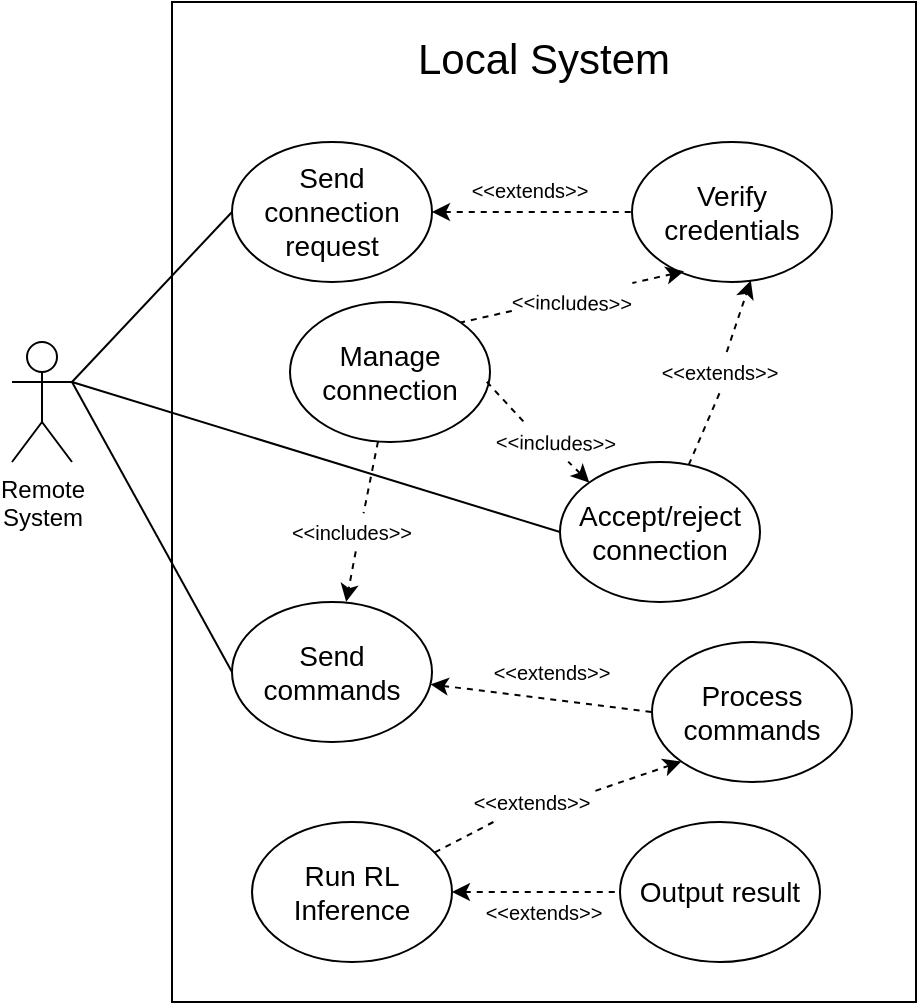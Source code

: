 <mxfile version="13.8.8" type="device"><diagram id="yKY5zshY0Kf7v4aiKJ1z" name="Page-1"><mxGraphModel dx="506" dy="381" grid="1" gridSize="10" guides="1" tooltips="1" connect="1" arrows="1" fold="1" page="1" pageScale="1" pageWidth="827" pageHeight="1169" math="0" shadow="0"><root><mxCell id="0"/><mxCell id="1" parent="0"/><mxCell id="ve_7SEL8PCiMIM_TJXDD-1" value="Local System" style="rounded=0;whiteSpace=wrap;html=1;fontSize=21;verticalAlign=top;spacingTop=9;" parent="1" vertex="1"><mxGeometry x="230" y="240" width="372" height="500" as="geometry"/></mxCell><mxCell id="ve_7SEL8PCiMIM_TJXDD-13" style="rounded=0;orthogonalLoop=1;jettySize=auto;html=1;exitX=1;exitY=0.333;exitDx=0;exitDy=0;exitPerimeter=0;entryX=0;entryY=0.5;entryDx=0;entryDy=0;fontSize=14;endArrow=none;endFill=0;" parent="1" source="ve_7SEL8PCiMIM_TJXDD-2" target="ve_7SEL8PCiMIM_TJXDD-7" edge="1"><mxGeometry relative="1" as="geometry"/></mxCell><mxCell id="ve_7SEL8PCiMIM_TJXDD-17" style="edgeStyle=none;rounded=0;orthogonalLoop=1;jettySize=auto;html=1;exitX=1;exitY=0.333;exitDx=0;exitDy=0;exitPerimeter=0;entryX=0;entryY=0.5;entryDx=0;entryDy=0;endArrow=none;endFill=0;fontSize=14;" parent="1" source="ve_7SEL8PCiMIM_TJXDD-2" target="ve_7SEL8PCiMIM_TJXDD-14" edge="1"><mxGeometry relative="1" as="geometry"/></mxCell><mxCell id="ve_7SEL8PCiMIM_TJXDD-2" value="Remote&lt;br&gt;System" style="shape=umlActor;verticalLabelPosition=bottom;verticalAlign=top;html=1;outlineConnect=0;" parent="1" vertex="1"><mxGeometry x="150" y="410" width="30" height="60" as="geometry"/></mxCell><mxCell id="ve_7SEL8PCiMIM_TJXDD-9" style="rounded=0;orthogonalLoop=1;jettySize=auto;html=1;entryX=0;entryY=0.5;entryDx=0;entryDy=0;fontSize=14;startArrow=classic;startFill=1;endArrow=none;endFill=0;dashed=1;" parent="1" source="ve_7SEL8PCiMIM_TJXDD-7" target="ve_7SEL8PCiMIM_TJXDD-8" edge="1"><mxGeometry relative="1" as="geometry"/></mxCell><mxCell id="ve_7SEL8PCiMIM_TJXDD-7" value="Send commands" style="ellipse;whiteSpace=wrap;html=1;fontSize=14;" parent="1" vertex="1"><mxGeometry x="260" y="540" width="100" height="70" as="geometry"/></mxCell><mxCell id="ve_7SEL8PCiMIM_TJXDD-11" style="rounded=0;orthogonalLoop=1;jettySize=auto;html=1;entryX=0.906;entryY=0.223;entryDx=0;entryDy=0;fontSize=14;startArrow=none;startFill=0;endArrow=none;endFill=0;dashed=1;entryPerimeter=0;" parent="1" source="ve_7SEL8PCiMIM_TJXDD-25" target="ve_7SEL8PCiMIM_TJXDD-10" edge="1"><mxGeometry relative="1" as="geometry"/></mxCell><mxCell id="ve_7SEL8PCiMIM_TJXDD-8" value="Process commands" style="ellipse;whiteSpace=wrap;html=1;fontSize=14;" parent="1" vertex="1"><mxGeometry x="470" y="560" width="100" height="70" as="geometry"/></mxCell><mxCell id="_I61x6Bs16OH_55lIGDx-16" style="edgeStyle=none;rounded=0;orthogonalLoop=1;jettySize=auto;html=1;entryX=0;entryY=0.5;entryDx=0;entryDy=0;shadow=0;startArrow=classic;startFill=1;endArrow=none;endFill=0;dashed=1;" edge="1" parent="1" source="ve_7SEL8PCiMIM_TJXDD-10" target="_I61x6Bs16OH_55lIGDx-14"><mxGeometry relative="1" as="geometry"/></mxCell><mxCell id="ve_7SEL8PCiMIM_TJXDD-10" value="Run RL Inference" style="ellipse;whiteSpace=wrap;html=1;fontSize=14;" parent="1" vertex="1"><mxGeometry x="270" y="650" width="100" height="70" as="geometry"/></mxCell><mxCell id="ve_7SEL8PCiMIM_TJXDD-16" style="edgeStyle=none;rounded=0;orthogonalLoop=1;jettySize=auto;html=1;endArrow=none;endFill=0;fontSize=14;startArrow=classic;startFill=1;dashed=1;" parent="1" source="ve_7SEL8PCiMIM_TJXDD-14" target="ve_7SEL8PCiMIM_TJXDD-15" edge="1"><mxGeometry relative="1" as="geometry"/></mxCell><mxCell id="ve_7SEL8PCiMIM_TJXDD-14" value="Send connection request" style="ellipse;whiteSpace=wrap;html=1;fontSize=14;" parent="1" vertex="1"><mxGeometry x="260" y="310" width="100" height="70" as="geometry"/></mxCell><mxCell id="ve_7SEL8PCiMIM_TJXDD-19" style="edgeStyle=none;rounded=0;orthogonalLoop=1;jettySize=auto;html=1;exitX=0;exitY=0.75;exitDx=0;exitDy=0;entryX=1;entryY=0;entryDx=0;entryDy=0;endArrow=none;endFill=0;fontSize=14;startArrow=none;startFill=0;dashed=1;" parent="1" source="ve_7SEL8PCiMIM_TJXDD-23" target="ve_7SEL8PCiMIM_TJXDD-18" edge="1"><mxGeometry relative="1" as="geometry"/></mxCell><mxCell id="ve_7SEL8PCiMIM_TJXDD-15" value="Verify credentials" style="ellipse;whiteSpace=wrap;html=1;fontSize=14;" parent="1" vertex="1"><mxGeometry x="460" y="310" width="100" height="70" as="geometry"/></mxCell><mxCell id="ve_7SEL8PCiMIM_TJXDD-20" style="edgeStyle=none;rounded=0;orthogonalLoop=1;jettySize=auto;html=1;exitX=0.547;exitY=0.984;exitDx=0;exitDy=0;entryX=0.571;entryY=-0.001;entryDx=0;entryDy=0;endArrow=classic;endFill=1;fontSize=14;dashed=1;entryPerimeter=0;exitPerimeter=0;" parent="1" source="ve_7SEL8PCiMIM_TJXDD-21" target="ve_7SEL8PCiMIM_TJXDD-7" edge="1"><mxGeometry relative="1" as="geometry"/></mxCell><mxCell id="ve_7SEL8PCiMIM_TJXDD-18" value="Manage connection" style="ellipse;whiteSpace=wrap;html=1;fontSize=14;" parent="1" vertex="1"><mxGeometry x="289" y="390" width="100" height="70" as="geometry"/></mxCell><mxCell id="ve_7SEL8PCiMIM_TJXDD-22" value="&amp;lt;&amp;lt;extends&amp;gt;&amp;gt;" style="text;html=1;strokeColor=none;fillColor=none;align=center;verticalAlign=middle;whiteSpace=wrap;rounded=0;fontSize=10;rotation=0;" parent="1" vertex="1"><mxGeometry x="389" y="324" width="40" height="20" as="geometry"/></mxCell><mxCell id="ve_7SEL8PCiMIM_TJXDD-24" value="&amp;lt;&amp;lt;extends&amp;gt;&amp;gt;" style="text;html=1;strokeColor=none;fillColor=none;align=center;verticalAlign=middle;whiteSpace=wrap;rounded=0;fontSize=10;rotation=0;" parent="1" vertex="1"><mxGeometry x="400" y="565" width="40" height="20" as="geometry"/></mxCell><mxCell id="ve_7SEL8PCiMIM_TJXDD-23" value="&amp;lt;&amp;lt;includes&amp;gt;&amp;gt;" style="text;html=1;strokeColor=none;fillColor=none;align=center;verticalAlign=middle;whiteSpace=wrap;rounded=0;fontSize=10;rotation=1;" parent="1" vertex="1"><mxGeometry x="400" y="380" width="60" height="20" as="geometry"/></mxCell><mxCell id="_I61x6Bs16OH_55lIGDx-1" style="edgeStyle=none;rounded=0;orthogonalLoop=1;jettySize=auto;html=1;exitX=0.26;exitY=0.924;exitDx=0;exitDy=0;entryX=1;entryY=0;entryDx=0;entryDy=0;endArrow=none;endFill=0;fontSize=14;startArrow=classic;startFill=1;dashed=1;exitPerimeter=0;" edge="1" parent="1" source="ve_7SEL8PCiMIM_TJXDD-15" target="ve_7SEL8PCiMIM_TJXDD-23"><mxGeometry relative="1" as="geometry"><mxPoint x="474.674" y="369.769" as="sourcePoint"/><mxPoint x="439.326" y="415.231" as="targetPoint"/></mxGeometry></mxCell><mxCell id="ve_7SEL8PCiMIM_TJXDD-21" value="&amp;lt;&amp;lt;includes&amp;gt;&amp;gt;" style="text;html=1;strokeColor=none;fillColor=none;align=center;verticalAlign=middle;whiteSpace=wrap;rounded=0;fontSize=10;rotation=0;" parent="1" vertex="1"><mxGeometry x="300" y="495" width="40" height="20" as="geometry"/></mxCell><mxCell id="_I61x6Bs16OH_55lIGDx-2" style="edgeStyle=none;rounded=0;orthogonalLoop=1;jettySize=auto;html=1;exitX=0.44;exitY=0.996;exitDx=0;exitDy=0;entryX=0.645;entryY=0.03;entryDx=0;entryDy=0;endArrow=none;endFill=0;fontSize=14;dashed=1;exitPerimeter=0;entryPerimeter=0;" edge="1" parent="1" source="ve_7SEL8PCiMIM_TJXDD-18" target="ve_7SEL8PCiMIM_TJXDD-21"><mxGeometry relative="1" as="geometry"><mxPoint x="368.645" y="464.749" as="sourcePoint"/><mxPoint x="345.355" y="520.251" as="targetPoint"/></mxGeometry></mxCell><mxCell id="ve_7SEL8PCiMIM_TJXDD-25" value="&amp;lt;&amp;lt;extends&amp;gt;&amp;gt;" style="text;html=1;strokeColor=none;fillColor=none;align=center;verticalAlign=middle;whiteSpace=wrap;rounded=0;fontSize=10;rotation=0;" parent="1" vertex="1"><mxGeometry x="380" y="630" width="60" height="20" as="geometry"/></mxCell><mxCell id="_I61x6Bs16OH_55lIGDx-3" style="rounded=0;orthogonalLoop=1;jettySize=auto;html=1;entryX=1;entryY=0.25;entryDx=0;entryDy=0;fontSize=14;startArrow=classic;startFill=1;endArrow=none;endFill=0;dashed=1;exitX=0;exitY=1;exitDx=0;exitDy=0;" edge="1" parent="1" source="ve_7SEL8PCiMIM_TJXDD-8" target="ve_7SEL8PCiMIM_TJXDD-25"><mxGeometry relative="1" as="geometry"><mxPoint x="482.561" y="574.259" as="sourcePoint"/><mxPoint x="439.355" y="620.251" as="targetPoint"/></mxGeometry></mxCell><mxCell id="_I61x6Bs16OH_55lIGDx-5" style="rounded=0;orthogonalLoop=1;jettySize=auto;html=1;startArrow=none;startFill=0;endArrow=classic;endFill=1;dashed=1;entryX=0.594;entryY=0.99;entryDx=0;entryDy=0;entryPerimeter=0;" edge="1" parent="1" source="_I61x6Bs16OH_55lIGDx-7" target="ve_7SEL8PCiMIM_TJXDD-15"><mxGeometry relative="1" as="geometry"><mxPoint x="515" y="379" as="targetPoint"/></mxGeometry></mxCell><mxCell id="_I61x6Bs16OH_55lIGDx-6" style="edgeStyle=none;rounded=0;orthogonalLoop=1;jettySize=auto;html=1;dashed=1;startArrow=none;startFill=0;endArrow=none;endFill=0;exitX=0.25;exitY=0;exitDx=0;exitDy=0;entryX=0.984;entryY=0.57;entryDx=0;entryDy=0;entryPerimeter=0;" edge="1" parent="1" source="_I61x6Bs16OH_55lIGDx-9" target="ve_7SEL8PCiMIM_TJXDD-18"><mxGeometry relative="1" as="geometry"><mxPoint x="389" y="435" as="targetPoint"/></mxGeometry></mxCell><mxCell id="_I61x6Bs16OH_55lIGDx-12" style="edgeStyle=none;rounded=0;orthogonalLoop=1;jettySize=auto;html=1;exitX=0;exitY=0.5;exitDx=0;exitDy=0;entryX=1;entryY=0.333;entryDx=0;entryDy=0;entryPerimeter=0;startArrow=none;startFill=0;endArrow=none;endFill=0;" edge="1" parent="1" source="_I61x6Bs16OH_55lIGDx-4" target="ve_7SEL8PCiMIM_TJXDD-2"><mxGeometry relative="1" as="geometry"/></mxCell><mxCell id="_I61x6Bs16OH_55lIGDx-4" value="Accept/reject connection" style="ellipse;whiteSpace=wrap;html=1;fontSize=14;" vertex="1" parent="1"><mxGeometry x="424" y="470" width="100" height="70" as="geometry"/></mxCell><mxCell id="_I61x6Bs16OH_55lIGDx-7" value="&amp;lt;&amp;lt;extends&amp;gt;&amp;gt;" style="text;html=1;strokeColor=none;fillColor=none;align=center;verticalAlign=middle;whiteSpace=wrap;rounded=0;fontSize=10;rotation=0;" vertex="1" parent="1"><mxGeometry x="484" y="415" width="40" height="20" as="geometry"/></mxCell><mxCell id="_I61x6Bs16OH_55lIGDx-8" style="rounded=0;orthogonalLoop=1;jettySize=auto;html=1;entryX=0.5;entryY=1;entryDx=0;entryDy=0;startArrow=none;startFill=0;endArrow=none;endFill=0;dashed=1;" edge="1" parent="1" source="_I61x6Bs16OH_55lIGDx-4" target="_I61x6Bs16OH_55lIGDx-7"><mxGeometry relative="1" as="geometry"><mxPoint x="520.825" y="420.594" as="sourcePoint"/><mxPoint x="510" y="380" as="targetPoint"/></mxGeometry></mxCell><mxCell id="_I61x6Bs16OH_55lIGDx-9" value="&amp;lt;&amp;lt;includes&amp;gt;&amp;gt;" style="text;html=1;strokeColor=none;fillColor=none;align=center;verticalAlign=middle;whiteSpace=wrap;rounded=0;fontSize=10;rotation=1;" vertex="1" parent="1"><mxGeometry x="389" y="450" width="66" height="20" as="geometry"/></mxCell><mxCell id="_I61x6Bs16OH_55lIGDx-10" style="edgeStyle=none;rounded=0;orthogonalLoop=1;jettySize=auto;html=1;entryX=0.595;entryY=0.985;entryDx=0;entryDy=0;dashed=1;startArrow=classic;startFill=1;endArrow=none;endFill=0;exitX=0;exitY=0;exitDx=0;exitDy=0;entryPerimeter=0;" edge="1" parent="1" source="_I61x6Bs16OH_55lIGDx-4" target="_I61x6Bs16OH_55lIGDx-9"><mxGeometry relative="1" as="geometry"><mxPoint x="474.772" y="451.077" as="sourcePoint"/><mxPoint x="426.0" y="435" as="targetPoint"/></mxGeometry></mxCell><mxCell id="_I61x6Bs16OH_55lIGDx-13" style="edgeStyle=none;rounded=0;orthogonalLoop=1;jettySize=auto;html=1;entryX=0;entryY=0;entryDx=0;entryDy=0;startArrow=none;startFill=0;endArrow=none;endFill=0;" edge="1" parent="1" source="ve_7SEL8PCiMIM_TJXDD-25" target="ve_7SEL8PCiMIM_TJXDD-25"><mxGeometry relative="1" as="geometry"/></mxCell><mxCell id="_I61x6Bs16OH_55lIGDx-14" value="Output result" style="ellipse;whiteSpace=wrap;html=1;fontSize=14;" vertex="1" parent="1"><mxGeometry x="454" y="650" width="100" height="70" as="geometry"/></mxCell><mxCell id="_I61x6Bs16OH_55lIGDx-17" value="&amp;lt;&amp;lt;extends&amp;gt;&amp;gt;" style="text;html=1;strokeColor=none;fillColor=none;align=center;verticalAlign=middle;whiteSpace=wrap;rounded=0;fontSize=10;rotation=0;" vertex="1" parent="1"><mxGeometry x="386" y="685" width="60" height="20" as="geometry"/></mxCell></root></mxGraphModel></diagram></mxfile>
